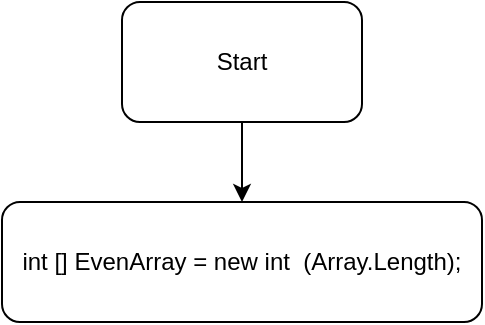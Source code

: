 <mxfile>
    <diagram id="FZItSmyliTbIuAwByj-O" name="Страница 1">
        <mxGraphModel dx="793" dy="422" grid="1" gridSize="10" guides="1" tooltips="1" connect="1" arrows="1" fold="1" page="1" pageScale="1" pageWidth="827" pageHeight="1169" math="0" shadow="0">
            <root>
                <mxCell id="0"/>
                <mxCell id="1" parent="0"/>
                <mxCell id="3" style="edgeStyle=none;html=1;exitX=0.5;exitY=1;exitDx=0;exitDy=0;" edge="1" parent="1" source="2" target="4">
                    <mxGeometry relative="1" as="geometry">
                        <mxPoint x="400" y="140" as="targetPoint"/>
                    </mxGeometry>
                </mxCell>
                <mxCell id="2" value="Start" style="rounded=1;whiteSpace=wrap;html=1;" vertex="1" parent="1">
                    <mxGeometry x="340" y="30" width="120" height="60" as="geometry"/>
                </mxCell>
                <mxCell id="4" value="int [] EvenArray = new int&amp;nbsp; (Array.Length);" style="rounded=1;whiteSpace=wrap;html=1;" vertex="1" parent="1">
                    <mxGeometry x="280" y="130" width="240" height="60" as="geometry"/>
                </mxCell>
            </root>
        </mxGraphModel>
    </diagram>
</mxfile>